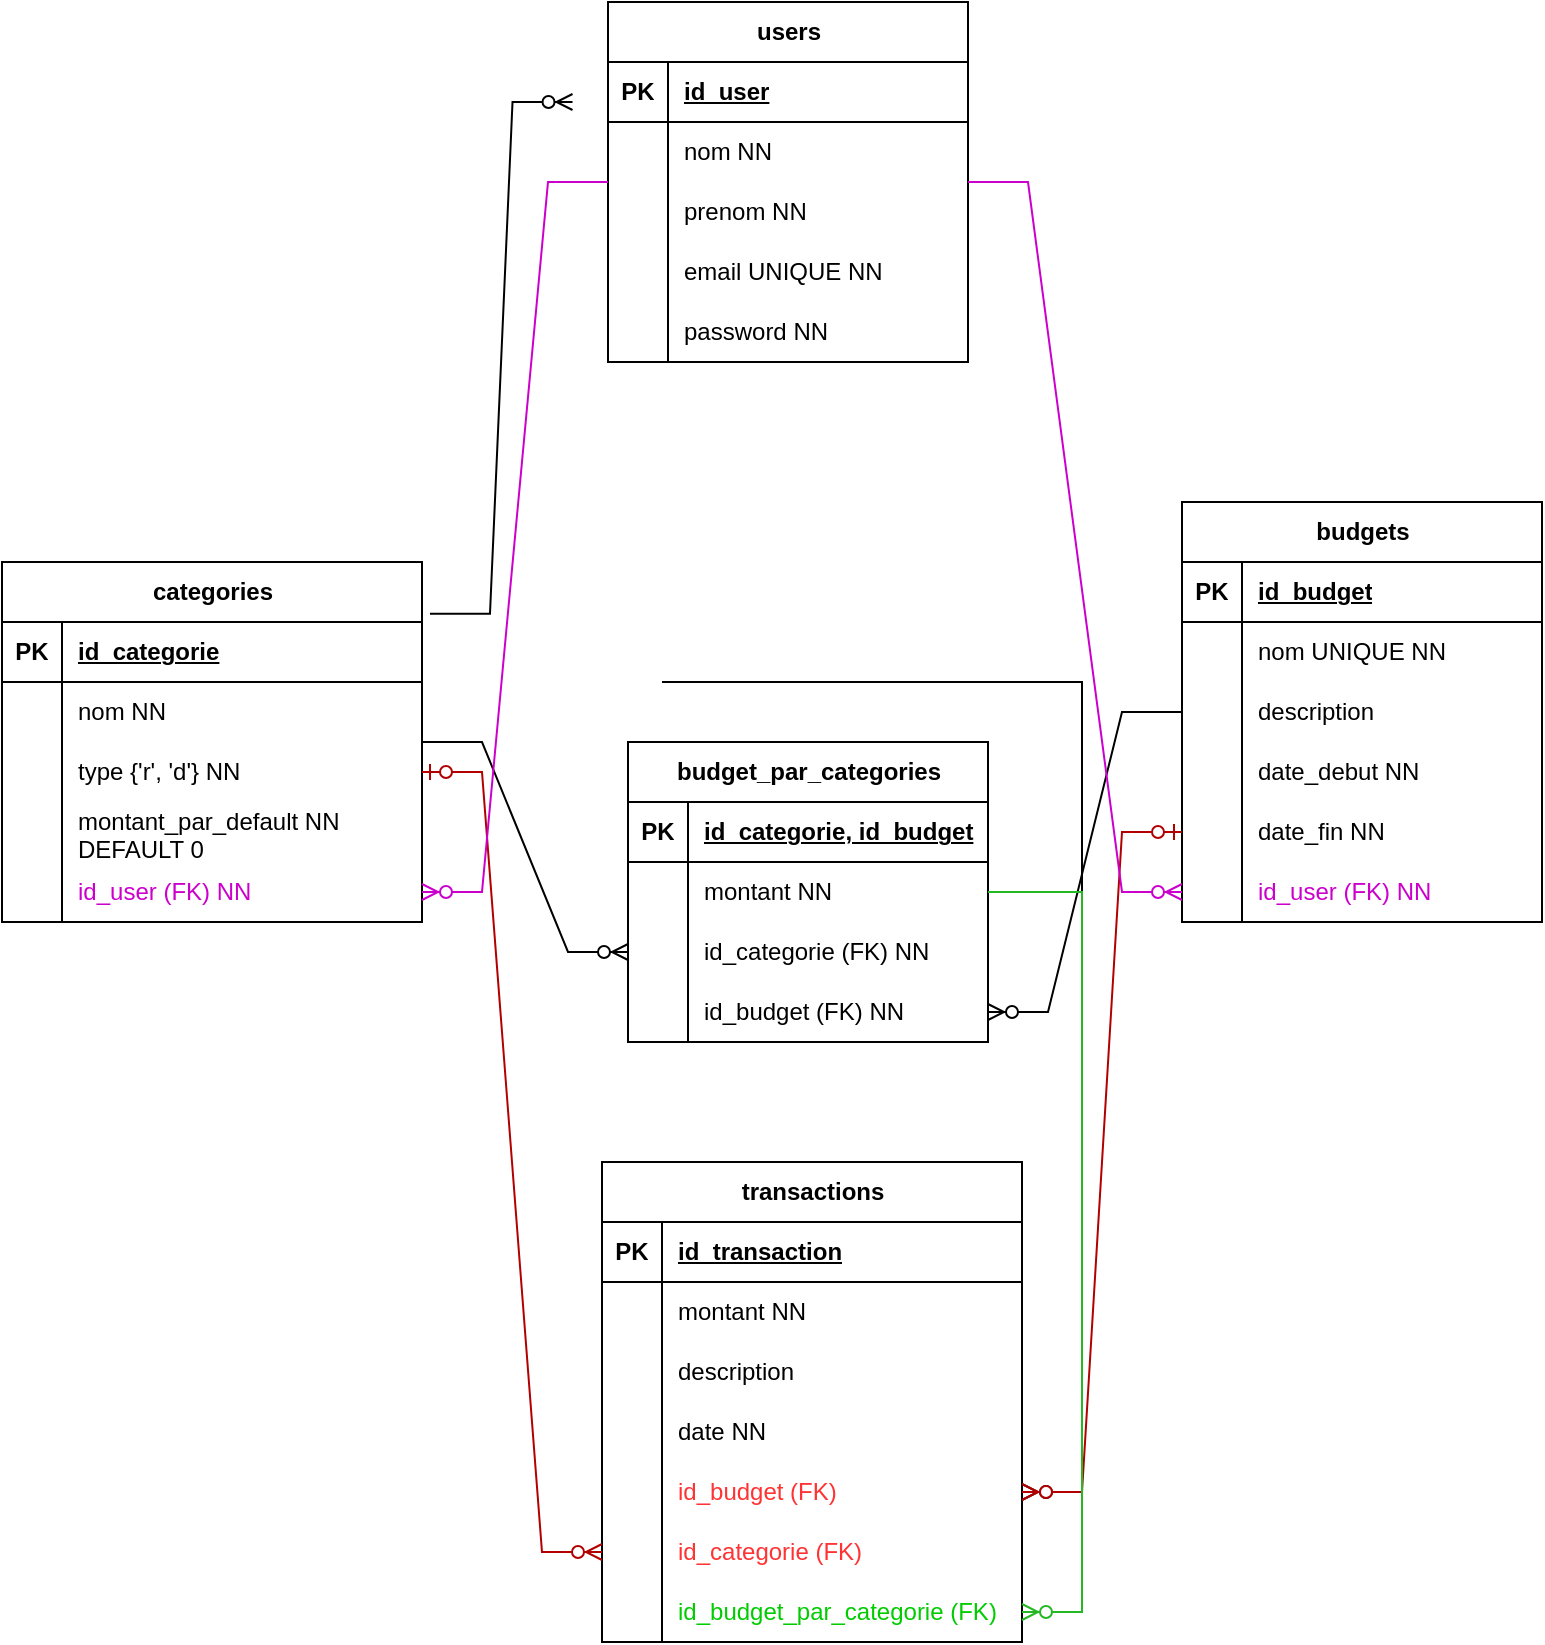 <mxfile version="24.0.7" type="device" pages="2">
  <diagram name="Page-1" id="y-mLnjxalGHdIHlYZpQc">
    <mxGraphModel dx="964" dy="574" grid="1" gridSize="10" guides="1" tooltips="1" connect="1" arrows="1" fold="1" page="1" pageScale="1" pageWidth="827" pageHeight="1169" math="0" shadow="0">
      <root>
        <mxCell id="0" />
        <mxCell id="1" parent="0" />
        <mxCell id="zBBS8UoatY1ElSVIz4bO-1" value="categories" style="shape=table;startSize=30;container=1;collapsible=1;childLayout=tableLayout;fixedRows=1;rowLines=0;fontStyle=1;align=center;resizeLast=1;html=1;" vertex="1" parent="1">
          <mxGeometry x="20" y="300" width="210" height="180" as="geometry" />
        </mxCell>
        <mxCell id="zBBS8UoatY1ElSVIz4bO-2" value="" style="shape=tableRow;horizontal=0;startSize=0;swimlaneHead=0;swimlaneBody=0;fillColor=none;collapsible=0;dropTarget=0;points=[[0,0.5],[1,0.5]];portConstraint=eastwest;top=0;left=0;right=0;bottom=1;" vertex="1" parent="zBBS8UoatY1ElSVIz4bO-1">
          <mxGeometry y="30" width="210" height="30" as="geometry" />
        </mxCell>
        <mxCell id="zBBS8UoatY1ElSVIz4bO-3" value="PK" style="shape=partialRectangle;connectable=0;fillColor=none;top=0;left=0;bottom=0;right=0;fontStyle=1;overflow=hidden;whiteSpace=wrap;html=1;" vertex="1" parent="zBBS8UoatY1ElSVIz4bO-2">
          <mxGeometry width="30" height="30" as="geometry">
            <mxRectangle width="30" height="30" as="alternateBounds" />
          </mxGeometry>
        </mxCell>
        <mxCell id="zBBS8UoatY1ElSVIz4bO-4" value="id_categorie" style="shape=partialRectangle;connectable=0;fillColor=none;top=0;left=0;bottom=0;right=0;align=left;spacingLeft=6;fontStyle=5;overflow=hidden;whiteSpace=wrap;html=1;" vertex="1" parent="zBBS8UoatY1ElSVIz4bO-2">
          <mxGeometry x="30" width="180" height="30" as="geometry">
            <mxRectangle width="180" height="30" as="alternateBounds" />
          </mxGeometry>
        </mxCell>
        <mxCell id="zBBS8UoatY1ElSVIz4bO-5" value="" style="shape=tableRow;horizontal=0;startSize=0;swimlaneHead=0;swimlaneBody=0;fillColor=none;collapsible=0;dropTarget=0;points=[[0,0.5],[1,0.5]];portConstraint=eastwest;top=0;left=0;right=0;bottom=0;" vertex="1" parent="zBBS8UoatY1ElSVIz4bO-1">
          <mxGeometry y="60" width="210" height="30" as="geometry" />
        </mxCell>
        <mxCell id="zBBS8UoatY1ElSVIz4bO-6" value="" style="shape=partialRectangle;connectable=0;fillColor=none;top=0;left=0;bottom=0;right=0;editable=1;overflow=hidden;whiteSpace=wrap;html=1;" vertex="1" parent="zBBS8UoatY1ElSVIz4bO-5">
          <mxGeometry width="30" height="30" as="geometry">
            <mxRectangle width="30" height="30" as="alternateBounds" />
          </mxGeometry>
        </mxCell>
        <mxCell id="zBBS8UoatY1ElSVIz4bO-7" value="nom NN" style="shape=partialRectangle;connectable=0;fillColor=none;top=0;left=0;bottom=0;right=0;align=left;spacingLeft=6;overflow=hidden;whiteSpace=wrap;html=1;" vertex="1" parent="zBBS8UoatY1ElSVIz4bO-5">
          <mxGeometry x="30" width="180" height="30" as="geometry">
            <mxRectangle width="180" height="30" as="alternateBounds" />
          </mxGeometry>
        </mxCell>
        <mxCell id="zBBS8UoatY1ElSVIz4bO-44" style="shape=tableRow;horizontal=0;startSize=0;swimlaneHead=0;swimlaneBody=0;fillColor=none;collapsible=0;dropTarget=0;points=[[0,0.5],[1,0.5]];portConstraint=eastwest;top=0;left=0;right=0;bottom=0;" vertex="1" parent="zBBS8UoatY1ElSVIz4bO-1">
          <mxGeometry y="90" width="210" height="30" as="geometry" />
        </mxCell>
        <mxCell id="zBBS8UoatY1ElSVIz4bO-45" style="shape=partialRectangle;connectable=0;fillColor=none;top=0;left=0;bottom=0;right=0;editable=1;overflow=hidden;whiteSpace=wrap;html=1;" vertex="1" parent="zBBS8UoatY1ElSVIz4bO-44">
          <mxGeometry width="30" height="30" as="geometry">
            <mxRectangle width="30" height="30" as="alternateBounds" />
          </mxGeometry>
        </mxCell>
        <mxCell id="zBBS8UoatY1ElSVIz4bO-46" value="type {&#39;r&#39;, &#39;d&#39;} NN" style="shape=partialRectangle;connectable=0;fillColor=none;top=0;left=0;bottom=0;right=0;align=left;spacingLeft=6;overflow=hidden;whiteSpace=wrap;html=1;" vertex="1" parent="zBBS8UoatY1ElSVIz4bO-44">
          <mxGeometry x="30" width="180" height="30" as="geometry">
            <mxRectangle width="180" height="30" as="alternateBounds" />
          </mxGeometry>
        </mxCell>
        <mxCell id="Uj2WNWDppIJbyqU48qch-1" style="shape=tableRow;horizontal=0;startSize=0;swimlaneHead=0;swimlaneBody=0;fillColor=none;collapsible=0;dropTarget=0;points=[[0,0.5],[1,0.5]];portConstraint=eastwest;top=0;left=0;right=0;bottom=0;" vertex="1" parent="zBBS8UoatY1ElSVIz4bO-1">
          <mxGeometry y="120" width="210" height="30" as="geometry" />
        </mxCell>
        <mxCell id="Uj2WNWDppIJbyqU48qch-2" style="shape=partialRectangle;connectable=0;fillColor=none;top=0;left=0;bottom=0;right=0;editable=1;overflow=hidden;whiteSpace=wrap;html=1;" vertex="1" parent="Uj2WNWDppIJbyqU48qch-1">
          <mxGeometry width="30" height="30" as="geometry">
            <mxRectangle width="30" height="30" as="alternateBounds" />
          </mxGeometry>
        </mxCell>
        <mxCell id="Uj2WNWDppIJbyqU48qch-3" value="montant_par_default NN DEFAULT 0" style="shape=partialRectangle;connectable=0;fillColor=none;top=0;left=0;bottom=0;right=0;align=left;spacingLeft=6;overflow=hidden;whiteSpace=wrap;html=1;" vertex="1" parent="Uj2WNWDppIJbyqU48qch-1">
          <mxGeometry x="30" width="180" height="30" as="geometry">
            <mxRectangle width="180" height="30" as="alternateBounds" />
          </mxGeometry>
        </mxCell>
        <mxCell id="_x4WjvXKqeoHxQ-5mf5p-7" style="shape=tableRow;horizontal=0;startSize=0;swimlaneHead=0;swimlaneBody=0;fillColor=none;collapsible=0;dropTarget=0;points=[[0,0.5],[1,0.5]];portConstraint=eastwest;top=0;left=0;right=0;bottom=0;" vertex="1" parent="zBBS8UoatY1ElSVIz4bO-1">
          <mxGeometry y="150" width="210" height="30" as="geometry" />
        </mxCell>
        <mxCell id="_x4WjvXKqeoHxQ-5mf5p-8" style="shape=partialRectangle;connectable=0;fillColor=none;top=0;left=0;bottom=0;right=0;editable=1;overflow=hidden;whiteSpace=wrap;html=1;" vertex="1" parent="_x4WjvXKqeoHxQ-5mf5p-7">
          <mxGeometry width="30" height="30" as="geometry">
            <mxRectangle width="30" height="30" as="alternateBounds" />
          </mxGeometry>
        </mxCell>
        <mxCell id="_x4WjvXKqeoHxQ-5mf5p-9" value="&lt;font color=&quot;#cc00cc&quot;&gt;id_user (FK) NN&lt;/font&gt;" style="shape=partialRectangle;connectable=0;fillColor=none;top=0;left=0;bottom=0;right=0;align=left;spacingLeft=6;overflow=hidden;whiteSpace=wrap;html=1;" vertex="1" parent="_x4WjvXKqeoHxQ-5mf5p-7">
          <mxGeometry x="30" width="180" height="30" as="geometry">
            <mxRectangle width="180" height="30" as="alternateBounds" />
          </mxGeometry>
        </mxCell>
        <mxCell id="zBBS8UoatY1ElSVIz4bO-14" value="budgets" style="shape=table;startSize=30;container=1;collapsible=1;childLayout=tableLayout;fixedRows=1;rowLines=0;fontStyle=1;align=center;resizeLast=1;html=1;" vertex="1" parent="1">
          <mxGeometry x="610" y="270" width="180" height="210" as="geometry" />
        </mxCell>
        <mxCell id="zBBS8UoatY1ElSVIz4bO-15" value="" style="shape=tableRow;horizontal=0;startSize=0;swimlaneHead=0;swimlaneBody=0;fillColor=none;collapsible=0;dropTarget=0;points=[[0,0.5],[1,0.5]];portConstraint=eastwest;top=0;left=0;right=0;bottom=1;" vertex="1" parent="zBBS8UoatY1ElSVIz4bO-14">
          <mxGeometry y="30" width="180" height="30" as="geometry" />
        </mxCell>
        <mxCell id="zBBS8UoatY1ElSVIz4bO-16" value="PK" style="shape=partialRectangle;connectable=0;fillColor=none;top=0;left=0;bottom=0;right=0;fontStyle=1;overflow=hidden;whiteSpace=wrap;html=1;" vertex="1" parent="zBBS8UoatY1ElSVIz4bO-15">
          <mxGeometry width="30" height="30" as="geometry">
            <mxRectangle width="30" height="30" as="alternateBounds" />
          </mxGeometry>
        </mxCell>
        <mxCell id="zBBS8UoatY1ElSVIz4bO-17" value="id_budget" style="shape=partialRectangle;connectable=0;fillColor=none;top=0;left=0;bottom=0;right=0;align=left;spacingLeft=6;fontStyle=5;overflow=hidden;whiteSpace=wrap;html=1;" vertex="1" parent="zBBS8UoatY1ElSVIz4bO-15">
          <mxGeometry x="30" width="150" height="30" as="geometry">
            <mxRectangle width="150" height="30" as="alternateBounds" />
          </mxGeometry>
        </mxCell>
        <mxCell id="zBBS8UoatY1ElSVIz4bO-69" style="shape=tableRow;horizontal=0;startSize=0;swimlaneHead=0;swimlaneBody=0;fillColor=none;collapsible=0;dropTarget=0;points=[[0,0.5],[1,0.5]];portConstraint=eastwest;top=0;left=0;right=0;bottom=0;" vertex="1" parent="zBBS8UoatY1ElSVIz4bO-14">
          <mxGeometry y="60" width="180" height="30" as="geometry" />
        </mxCell>
        <mxCell id="zBBS8UoatY1ElSVIz4bO-70" style="shape=partialRectangle;connectable=0;fillColor=none;top=0;left=0;bottom=0;right=0;editable=1;overflow=hidden;whiteSpace=wrap;html=1;" vertex="1" parent="zBBS8UoatY1ElSVIz4bO-69">
          <mxGeometry width="30" height="30" as="geometry">
            <mxRectangle width="30" height="30" as="alternateBounds" />
          </mxGeometry>
        </mxCell>
        <mxCell id="zBBS8UoatY1ElSVIz4bO-71" value="nom UNIQUE NN" style="shape=partialRectangle;connectable=0;fillColor=none;top=0;left=0;bottom=0;right=0;align=left;spacingLeft=6;overflow=hidden;whiteSpace=wrap;html=1;" vertex="1" parent="zBBS8UoatY1ElSVIz4bO-69">
          <mxGeometry x="30" width="150" height="30" as="geometry">
            <mxRectangle width="150" height="30" as="alternateBounds" />
          </mxGeometry>
        </mxCell>
        <mxCell id="zBBS8UoatY1ElSVIz4bO-72" style="shape=tableRow;horizontal=0;startSize=0;swimlaneHead=0;swimlaneBody=0;fillColor=none;collapsible=0;dropTarget=0;points=[[0,0.5],[1,0.5]];portConstraint=eastwest;top=0;left=0;right=0;bottom=0;" vertex="1" parent="zBBS8UoatY1ElSVIz4bO-14">
          <mxGeometry y="90" width="180" height="30" as="geometry" />
        </mxCell>
        <mxCell id="zBBS8UoatY1ElSVIz4bO-73" style="shape=partialRectangle;connectable=0;fillColor=none;top=0;left=0;bottom=0;right=0;editable=1;overflow=hidden;whiteSpace=wrap;html=1;" vertex="1" parent="zBBS8UoatY1ElSVIz4bO-72">
          <mxGeometry width="30" height="30" as="geometry">
            <mxRectangle width="30" height="30" as="alternateBounds" />
          </mxGeometry>
        </mxCell>
        <mxCell id="zBBS8UoatY1ElSVIz4bO-74" value="description" style="shape=partialRectangle;connectable=0;fillColor=none;top=0;left=0;bottom=0;right=0;align=left;spacingLeft=6;overflow=hidden;whiteSpace=wrap;html=1;" vertex="1" parent="zBBS8UoatY1ElSVIz4bO-72">
          <mxGeometry x="30" width="150" height="30" as="geometry">
            <mxRectangle width="150" height="30" as="alternateBounds" />
          </mxGeometry>
        </mxCell>
        <mxCell id="zBBS8UoatY1ElSVIz4bO-21" value="" style="shape=tableRow;horizontal=0;startSize=0;swimlaneHead=0;swimlaneBody=0;fillColor=none;collapsible=0;dropTarget=0;points=[[0,0.5],[1,0.5]];portConstraint=eastwest;top=0;left=0;right=0;bottom=0;" vertex="1" parent="zBBS8UoatY1ElSVIz4bO-14">
          <mxGeometry y="120" width="180" height="30" as="geometry" />
        </mxCell>
        <mxCell id="zBBS8UoatY1ElSVIz4bO-22" value="" style="shape=partialRectangle;connectable=0;fillColor=none;top=0;left=0;bottom=0;right=0;editable=1;overflow=hidden;whiteSpace=wrap;html=1;" vertex="1" parent="zBBS8UoatY1ElSVIz4bO-21">
          <mxGeometry width="30" height="30" as="geometry">
            <mxRectangle width="30" height="30" as="alternateBounds" />
          </mxGeometry>
        </mxCell>
        <mxCell id="zBBS8UoatY1ElSVIz4bO-23" value="date_debut NN" style="shape=partialRectangle;connectable=0;fillColor=none;top=0;left=0;bottom=0;right=0;align=left;spacingLeft=6;overflow=hidden;whiteSpace=wrap;html=1;" vertex="1" parent="zBBS8UoatY1ElSVIz4bO-21">
          <mxGeometry x="30" width="150" height="30" as="geometry">
            <mxRectangle width="150" height="30" as="alternateBounds" />
          </mxGeometry>
        </mxCell>
        <mxCell id="zBBS8UoatY1ElSVIz4bO-24" value="" style="shape=tableRow;horizontal=0;startSize=0;swimlaneHead=0;swimlaneBody=0;fillColor=none;collapsible=0;dropTarget=0;points=[[0,0.5],[1,0.5]];portConstraint=eastwest;top=0;left=0;right=0;bottom=0;" vertex="1" parent="zBBS8UoatY1ElSVIz4bO-14">
          <mxGeometry y="150" width="180" height="30" as="geometry" />
        </mxCell>
        <mxCell id="zBBS8UoatY1ElSVIz4bO-25" value="" style="shape=partialRectangle;connectable=0;fillColor=none;top=0;left=0;bottom=0;right=0;editable=1;overflow=hidden;whiteSpace=wrap;html=1;" vertex="1" parent="zBBS8UoatY1ElSVIz4bO-24">
          <mxGeometry width="30" height="30" as="geometry">
            <mxRectangle width="30" height="30" as="alternateBounds" />
          </mxGeometry>
        </mxCell>
        <mxCell id="zBBS8UoatY1ElSVIz4bO-26" value="date_fin NN" style="shape=partialRectangle;connectable=0;fillColor=none;top=0;left=0;bottom=0;right=0;align=left;spacingLeft=6;overflow=hidden;whiteSpace=wrap;html=1;" vertex="1" parent="zBBS8UoatY1ElSVIz4bO-24">
          <mxGeometry x="30" width="150" height="30" as="geometry">
            <mxRectangle width="150" height="30" as="alternateBounds" />
          </mxGeometry>
        </mxCell>
        <mxCell id="_x4WjvXKqeoHxQ-5mf5p-10" style="shape=tableRow;horizontal=0;startSize=0;swimlaneHead=0;swimlaneBody=0;fillColor=none;collapsible=0;dropTarget=0;points=[[0,0.5],[1,0.5]];portConstraint=eastwest;top=0;left=0;right=0;bottom=0;" vertex="1" parent="zBBS8UoatY1ElSVIz4bO-14">
          <mxGeometry y="180" width="180" height="30" as="geometry" />
        </mxCell>
        <mxCell id="_x4WjvXKqeoHxQ-5mf5p-11" style="shape=partialRectangle;connectable=0;fillColor=none;top=0;left=0;bottom=0;right=0;editable=1;overflow=hidden;whiteSpace=wrap;html=1;" vertex="1" parent="_x4WjvXKqeoHxQ-5mf5p-10">
          <mxGeometry width="30" height="30" as="geometry">
            <mxRectangle width="30" height="30" as="alternateBounds" />
          </mxGeometry>
        </mxCell>
        <mxCell id="_x4WjvXKqeoHxQ-5mf5p-12" value="&lt;font color=&quot;#cc00cc&quot;&gt;id_user (FK) NN&lt;/font&gt;" style="shape=partialRectangle;connectable=0;fillColor=none;top=0;left=0;bottom=0;right=0;align=left;spacingLeft=6;overflow=hidden;whiteSpace=wrap;html=1;" vertex="1" parent="_x4WjvXKqeoHxQ-5mf5p-10">
          <mxGeometry x="30" width="150" height="30" as="geometry">
            <mxRectangle width="150" height="30" as="alternateBounds" />
          </mxGeometry>
        </mxCell>
        <mxCell id="zBBS8UoatY1ElSVIz4bO-27" value="transactions" style="shape=table;startSize=30;container=1;collapsible=1;childLayout=tableLayout;fixedRows=1;rowLines=0;fontStyle=1;align=center;resizeLast=1;html=1;" vertex="1" parent="1">
          <mxGeometry x="320" y="600" width="210" height="240" as="geometry">
            <mxRectangle x="540" y="170" width="110" height="30" as="alternateBounds" />
          </mxGeometry>
        </mxCell>
        <mxCell id="zBBS8UoatY1ElSVIz4bO-28" value="" style="shape=tableRow;horizontal=0;startSize=0;swimlaneHead=0;swimlaneBody=0;fillColor=none;collapsible=0;dropTarget=0;points=[[0,0.5],[1,0.5]];portConstraint=eastwest;top=0;left=0;right=0;bottom=1;" vertex="1" parent="zBBS8UoatY1ElSVIz4bO-27">
          <mxGeometry y="30" width="210" height="30" as="geometry" />
        </mxCell>
        <mxCell id="zBBS8UoatY1ElSVIz4bO-29" value="PK" style="shape=partialRectangle;connectable=0;fillColor=none;top=0;left=0;bottom=0;right=0;fontStyle=1;overflow=hidden;whiteSpace=wrap;html=1;" vertex="1" parent="zBBS8UoatY1ElSVIz4bO-28">
          <mxGeometry width="30" height="30" as="geometry">
            <mxRectangle width="30" height="30" as="alternateBounds" />
          </mxGeometry>
        </mxCell>
        <mxCell id="zBBS8UoatY1ElSVIz4bO-30" value="id_transaction" style="shape=partialRectangle;connectable=0;fillColor=none;top=0;left=0;bottom=0;right=0;align=left;spacingLeft=6;fontStyle=5;overflow=hidden;whiteSpace=wrap;html=1;" vertex="1" parent="zBBS8UoatY1ElSVIz4bO-28">
          <mxGeometry x="30" width="180" height="30" as="geometry">
            <mxRectangle width="180" height="30" as="alternateBounds" />
          </mxGeometry>
        </mxCell>
        <mxCell id="zBBS8UoatY1ElSVIz4bO-31" value="" style="shape=tableRow;horizontal=0;startSize=0;swimlaneHead=0;swimlaneBody=0;fillColor=none;collapsible=0;dropTarget=0;points=[[0,0.5],[1,0.5]];portConstraint=eastwest;top=0;left=0;right=0;bottom=0;" vertex="1" parent="zBBS8UoatY1ElSVIz4bO-27">
          <mxGeometry y="60" width="210" height="30" as="geometry" />
        </mxCell>
        <mxCell id="zBBS8UoatY1ElSVIz4bO-32" value="" style="shape=partialRectangle;connectable=0;fillColor=none;top=0;left=0;bottom=0;right=0;editable=1;overflow=hidden;whiteSpace=wrap;html=1;" vertex="1" parent="zBBS8UoatY1ElSVIz4bO-31">
          <mxGeometry width="30" height="30" as="geometry">
            <mxRectangle width="30" height="30" as="alternateBounds" />
          </mxGeometry>
        </mxCell>
        <mxCell id="zBBS8UoatY1ElSVIz4bO-33" value="montant NN" style="shape=partialRectangle;connectable=0;fillColor=none;top=0;left=0;bottom=0;right=0;align=left;spacingLeft=6;overflow=hidden;whiteSpace=wrap;html=1;" vertex="1" parent="zBBS8UoatY1ElSVIz4bO-31">
          <mxGeometry x="30" width="180" height="30" as="geometry">
            <mxRectangle width="180" height="30" as="alternateBounds" />
          </mxGeometry>
        </mxCell>
        <mxCell id="zBBS8UoatY1ElSVIz4bO-34" value="" style="shape=tableRow;horizontal=0;startSize=0;swimlaneHead=0;swimlaneBody=0;fillColor=none;collapsible=0;dropTarget=0;points=[[0,0.5],[1,0.5]];portConstraint=eastwest;top=0;left=0;right=0;bottom=0;" vertex="1" parent="zBBS8UoatY1ElSVIz4bO-27">
          <mxGeometry y="90" width="210" height="30" as="geometry" />
        </mxCell>
        <mxCell id="zBBS8UoatY1ElSVIz4bO-35" value="" style="shape=partialRectangle;connectable=0;fillColor=none;top=0;left=0;bottom=0;right=0;editable=1;overflow=hidden;whiteSpace=wrap;html=1;" vertex="1" parent="zBBS8UoatY1ElSVIz4bO-34">
          <mxGeometry width="30" height="30" as="geometry">
            <mxRectangle width="30" height="30" as="alternateBounds" />
          </mxGeometry>
        </mxCell>
        <mxCell id="zBBS8UoatY1ElSVIz4bO-36" value="description" style="shape=partialRectangle;connectable=0;fillColor=none;top=0;left=0;bottom=0;right=0;align=left;spacingLeft=6;overflow=hidden;whiteSpace=wrap;html=1;" vertex="1" parent="zBBS8UoatY1ElSVIz4bO-34">
          <mxGeometry x="30" width="180" height="30" as="geometry">
            <mxRectangle width="180" height="30" as="alternateBounds" />
          </mxGeometry>
        </mxCell>
        <mxCell id="zBBS8UoatY1ElSVIz4bO-37" value="" style="shape=tableRow;horizontal=0;startSize=0;swimlaneHead=0;swimlaneBody=0;fillColor=none;collapsible=0;dropTarget=0;points=[[0,0.5],[1,0.5]];portConstraint=eastwest;top=0;left=0;right=0;bottom=0;" vertex="1" parent="zBBS8UoatY1ElSVIz4bO-27">
          <mxGeometry y="120" width="210" height="30" as="geometry" />
        </mxCell>
        <mxCell id="zBBS8UoatY1ElSVIz4bO-38" value="" style="shape=partialRectangle;connectable=0;fillColor=none;top=0;left=0;bottom=0;right=0;editable=1;overflow=hidden;whiteSpace=wrap;html=1;" vertex="1" parent="zBBS8UoatY1ElSVIz4bO-37">
          <mxGeometry width="30" height="30" as="geometry">
            <mxRectangle width="30" height="30" as="alternateBounds" />
          </mxGeometry>
        </mxCell>
        <mxCell id="zBBS8UoatY1ElSVIz4bO-39" value="date NN" style="shape=partialRectangle;connectable=0;fillColor=none;top=0;left=0;bottom=0;right=0;align=left;spacingLeft=6;overflow=hidden;whiteSpace=wrap;html=1;" vertex="1" parent="zBBS8UoatY1ElSVIz4bO-37">
          <mxGeometry x="30" width="180" height="30" as="geometry">
            <mxRectangle width="180" height="30" as="alternateBounds" />
          </mxGeometry>
        </mxCell>
        <mxCell id="zBBS8UoatY1ElSVIz4bO-41" style="shape=tableRow;horizontal=0;startSize=0;swimlaneHead=0;swimlaneBody=0;fillColor=none;collapsible=0;dropTarget=0;points=[[0,0.5],[1,0.5]];portConstraint=eastwest;top=0;left=0;right=0;bottom=0;" vertex="1" parent="zBBS8UoatY1ElSVIz4bO-27">
          <mxGeometry y="150" width="210" height="30" as="geometry" />
        </mxCell>
        <mxCell id="zBBS8UoatY1ElSVIz4bO-42" style="shape=partialRectangle;connectable=0;fillColor=none;top=0;left=0;bottom=0;right=0;editable=1;overflow=hidden;whiteSpace=wrap;html=1;" vertex="1" parent="zBBS8UoatY1ElSVIz4bO-41">
          <mxGeometry width="30" height="30" as="geometry">
            <mxRectangle width="30" height="30" as="alternateBounds" />
          </mxGeometry>
        </mxCell>
        <mxCell id="zBBS8UoatY1ElSVIz4bO-43" value="id_budget (FK)" style="shape=partialRectangle;connectable=0;fillColor=none;top=0;left=0;bottom=0;right=0;align=left;spacingLeft=6;overflow=hidden;whiteSpace=wrap;html=1;fontColor=#FF3333;" vertex="1" parent="zBBS8UoatY1ElSVIz4bO-41">
          <mxGeometry x="30" width="180" height="30" as="geometry">
            <mxRectangle width="180" height="30" as="alternateBounds" />
          </mxGeometry>
        </mxCell>
        <mxCell id="zBBS8UoatY1ElSVIz4bO-75" style="shape=tableRow;horizontal=0;startSize=0;swimlaneHead=0;swimlaneBody=0;fillColor=none;collapsible=0;dropTarget=0;points=[[0,0.5],[1,0.5]];portConstraint=eastwest;top=0;left=0;right=0;bottom=0;" vertex="1" parent="zBBS8UoatY1ElSVIz4bO-27">
          <mxGeometry y="180" width="210" height="30" as="geometry" />
        </mxCell>
        <mxCell id="zBBS8UoatY1ElSVIz4bO-76" style="shape=partialRectangle;connectable=0;fillColor=none;top=0;left=0;bottom=0;right=0;editable=1;overflow=hidden;whiteSpace=wrap;html=1;" vertex="1" parent="zBBS8UoatY1ElSVIz4bO-75">
          <mxGeometry width="30" height="30" as="geometry">
            <mxRectangle width="30" height="30" as="alternateBounds" />
          </mxGeometry>
        </mxCell>
        <mxCell id="zBBS8UoatY1ElSVIz4bO-77" value="id_categorie (FK)" style="shape=partialRectangle;connectable=0;fillColor=none;top=0;left=0;bottom=0;right=0;align=left;spacingLeft=6;overflow=hidden;whiteSpace=wrap;html=1;fontColor=#FF3333;" vertex="1" parent="zBBS8UoatY1ElSVIz4bO-75">
          <mxGeometry x="30" width="180" height="30" as="geometry">
            <mxRectangle width="180" height="30" as="alternateBounds" />
          </mxGeometry>
        </mxCell>
        <mxCell id="_x4WjvXKqeoHxQ-5mf5p-1" style="shape=tableRow;horizontal=0;startSize=0;swimlaneHead=0;swimlaneBody=0;fillColor=none;collapsible=0;dropTarget=0;points=[[0,0.5],[1,0.5]];portConstraint=eastwest;top=0;left=0;right=0;bottom=0;" vertex="1" parent="zBBS8UoatY1ElSVIz4bO-27">
          <mxGeometry y="210" width="210" height="30" as="geometry" />
        </mxCell>
        <mxCell id="_x4WjvXKqeoHxQ-5mf5p-2" style="shape=partialRectangle;connectable=0;fillColor=none;top=0;left=0;bottom=0;right=0;editable=1;overflow=hidden;whiteSpace=wrap;html=1;" vertex="1" parent="_x4WjvXKqeoHxQ-5mf5p-1">
          <mxGeometry width="30" height="30" as="geometry">
            <mxRectangle width="30" height="30" as="alternateBounds" />
          </mxGeometry>
        </mxCell>
        <mxCell id="_x4WjvXKqeoHxQ-5mf5p-3" value="&lt;font color=&quot;#00cc00&quot;&gt;id_budget_par_categorie (FK)&lt;/font&gt;" style="shape=partialRectangle;connectable=0;fillColor=none;top=0;left=0;bottom=0;right=0;align=left;spacingLeft=6;overflow=hidden;whiteSpace=wrap;html=1;fontColor=#FF3333;" vertex="1" parent="_x4WjvXKqeoHxQ-5mf5p-1">
          <mxGeometry x="30" width="180" height="30" as="geometry">
            <mxRectangle width="180" height="30" as="alternateBounds" />
          </mxGeometry>
        </mxCell>
        <mxCell id="zBBS8UoatY1ElSVIz4bO-47" value="" style="edgeStyle=entityRelationEdgeStyle;fontSize=12;html=1;endArrow=ERzeroToMany;endFill=1;rounded=0;entryX=0;entryY=0.5;entryDx=0;entryDy=0;exitX=1.019;exitY=0.144;exitDx=0;exitDy=0;exitPerimeter=0;" edge="1" parent="1" source="zBBS8UoatY1ElSVIz4bO-1" target="zBBS8UoatY1ElSVIz4bO-18">
          <mxGeometry width="100" height="100" relative="1" as="geometry">
            <mxPoint x="240" y="210" as="sourcePoint" />
            <mxPoint x="305.26" y="70" as="targetPoint" />
            <Array as="points">
              <mxPoint x="240" y="160" />
            </Array>
          </mxGeometry>
        </mxCell>
        <mxCell id="zBBS8UoatY1ElSVIz4bO-49" value="" style="edgeStyle=entityRelationEdgeStyle;fontSize=12;html=1;endArrow=ERzeroToMany;endFill=1;rounded=0;" edge="1" parent="1" source="zBBS8UoatY1ElSVIz4bO-18" target="zBBS8UoatY1ElSVIz4bO-41">
          <mxGeometry width="100" height="100" relative="1" as="geometry">
            <mxPoint x="350" y="360" as="sourcePoint" />
            <mxPoint x="450" y="260" as="targetPoint" />
          </mxGeometry>
        </mxCell>
        <mxCell id="zBBS8UoatY1ElSVIz4bO-50" value="budget_par_categories" style="shape=table;startSize=30;container=1;collapsible=1;childLayout=tableLayout;fixedRows=1;rowLines=0;fontStyle=1;align=center;resizeLast=1;html=1;" vertex="1" parent="1">
          <mxGeometry x="333" y="390" width="180" height="150" as="geometry" />
        </mxCell>
        <mxCell id="zBBS8UoatY1ElSVIz4bO-51" value="" style="shape=tableRow;horizontal=0;startSize=0;swimlaneHead=0;swimlaneBody=0;fillColor=none;collapsible=0;dropTarget=0;points=[[0,0.5],[1,0.5]];portConstraint=eastwest;top=0;left=0;right=0;bottom=1;" vertex="1" parent="zBBS8UoatY1ElSVIz4bO-50">
          <mxGeometry y="30" width="180" height="30" as="geometry" />
        </mxCell>
        <mxCell id="zBBS8UoatY1ElSVIz4bO-52" value="PK" style="shape=partialRectangle;connectable=0;fillColor=none;top=0;left=0;bottom=0;right=0;fontStyle=1;overflow=hidden;whiteSpace=wrap;html=1;" vertex="1" parent="zBBS8UoatY1ElSVIz4bO-51">
          <mxGeometry width="30" height="30" as="geometry">
            <mxRectangle width="30" height="30" as="alternateBounds" />
          </mxGeometry>
        </mxCell>
        <mxCell id="zBBS8UoatY1ElSVIz4bO-53" value="id_categorie, id_budget" style="shape=partialRectangle;connectable=0;fillColor=none;top=0;left=0;bottom=0;right=0;align=left;spacingLeft=6;fontStyle=5;overflow=hidden;whiteSpace=wrap;html=1;" vertex="1" parent="zBBS8UoatY1ElSVIz4bO-51">
          <mxGeometry x="30" width="150" height="30" as="geometry">
            <mxRectangle width="150" height="30" as="alternateBounds" />
          </mxGeometry>
        </mxCell>
        <mxCell id="zBBS8UoatY1ElSVIz4bO-54" value="" style="shape=tableRow;horizontal=0;startSize=0;swimlaneHead=0;swimlaneBody=0;fillColor=none;collapsible=0;dropTarget=0;points=[[0,0.5],[1,0.5]];portConstraint=eastwest;top=0;left=0;right=0;bottom=0;" vertex="1" parent="zBBS8UoatY1ElSVIz4bO-50">
          <mxGeometry y="60" width="180" height="30" as="geometry" />
        </mxCell>
        <mxCell id="zBBS8UoatY1ElSVIz4bO-55" value="" style="shape=partialRectangle;connectable=0;fillColor=none;top=0;left=0;bottom=0;right=0;editable=1;overflow=hidden;whiteSpace=wrap;html=1;" vertex="1" parent="zBBS8UoatY1ElSVIz4bO-54">
          <mxGeometry width="30" height="30" as="geometry">
            <mxRectangle width="30" height="30" as="alternateBounds" />
          </mxGeometry>
        </mxCell>
        <mxCell id="zBBS8UoatY1ElSVIz4bO-56" value="montant NN" style="shape=partialRectangle;connectable=0;fillColor=none;top=0;left=0;bottom=0;right=0;align=left;spacingLeft=6;overflow=hidden;whiteSpace=wrap;html=1;" vertex="1" parent="zBBS8UoatY1ElSVIz4bO-54">
          <mxGeometry x="30" width="150" height="30" as="geometry">
            <mxRectangle width="150" height="30" as="alternateBounds" />
          </mxGeometry>
        </mxCell>
        <mxCell id="zBBS8UoatY1ElSVIz4bO-57" value="" style="shape=tableRow;horizontal=0;startSize=0;swimlaneHead=0;swimlaneBody=0;fillColor=none;collapsible=0;dropTarget=0;points=[[0,0.5],[1,0.5]];portConstraint=eastwest;top=0;left=0;right=0;bottom=0;" vertex="1" parent="zBBS8UoatY1ElSVIz4bO-50">
          <mxGeometry y="90" width="180" height="30" as="geometry" />
        </mxCell>
        <mxCell id="zBBS8UoatY1ElSVIz4bO-58" value="" style="shape=partialRectangle;connectable=0;fillColor=none;top=0;left=0;bottom=0;right=0;editable=1;overflow=hidden;whiteSpace=wrap;html=1;" vertex="1" parent="zBBS8UoatY1ElSVIz4bO-57">
          <mxGeometry width="30" height="30" as="geometry">
            <mxRectangle width="30" height="30" as="alternateBounds" />
          </mxGeometry>
        </mxCell>
        <mxCell id="zBBS8UoatY1ElSVIz4bO-59" value="id_categorie (FK) NN" style="shape=partialRectangle;connectable=0;fillColor=none;top=0;left=0;bottom=0;right=0;align=left;spacingLeft=6;overflow=hidden;whiteSpace=wrap;html=1;" vertex="1" parent="zBBS8UoatY1ElSVIz4bO-57">
          <mxGeometry x="30" width="150" height="30" as="geometry">
            <mxRectangle width="150" height="30" as="alternateBounds" />
          </mxGeometry>
        </mxCell>
        <mxCell id="zBBS8UoatY1ElSVIz4bO-60" value="" style="shape=tableRow;horizontal=0;startSize=0;swimlaneHead=0;swimlaneBody=0;fillColor=none;collapsible=0;dropTarget=0;points=[[0,0.5],[1,0.5]];portConstraint=eastwest;top=0;left=0;right=0;bottom=0;" vertex="1" parent="zBBS8UoatY1ElSVIz4bO-50">
          <mxGeometry y="120" width="180" height="30" as="geometry" />
        </mxCell>
        <mxCell id="zBBS8UoatY1ElSVIz4bO-61" value="" style="shape=partialRectangle;connectable=0;fillColor=none;top=0;left=0;bottom=0;right=0;editable=1;overflow=hidden;whiteSpace=wrap;html=1;" vertex="1" parent="zBBS8UoatY1ElSVIz4bO-60">
          <mxGeometry width="30" height="30" as="geometry">
            <mxRectangle width="30" height="30" as="alternateBounds" />
          </mxGeometry>
        </mxCell>
        <mxCell id="zBBS8UoatY1ElSVIz4bO-62" value="id_budget (FK) NN" style="shape=partialRectangle;connectable=0;fillColor=none;top=0;left=0;bottom=0;right=0;align=left;spacingLeft=6;overflow=hidden;whiteSpace=wrap;html=1;" vertex="1" parent="zBBS8UoatY1ElSVIz4bO-60">
          <mxGeometry x="30" width="150" height="30" as="geometry">
            <mxRectangle width="150" height="30" as="alternateBounds" />
          </mxGeometry>
        </mxCell>
        <mxCell id="zBBS8UoatY1ElSVIz4bO-78" value="" style="edgeStyle=entityRelationEdgeStyle;fontSize=12;html=1;endArrow=ERzeroToMany;endFill=1;rounded=0;" edge="1" parent="1" source="zBBS8UoatY1ElSVIz4bO-1" target="zBBS8UoatY1ElSVIz4bO-57">
          <mxGeometry width="100" height="100" relative="1" as="geometry">
            <mxPoint x="320" y="100" as="sourcePoint" />
            <mxPoint x="420" as="targetPoint" />
          </mxGeometry>
        </mxCell>
        <mxCell id="zBBS8UoatY1ElSVIz4bO-79" value="" style="edgeStyle=entityRelationEdgeStyle;fontSize=12;html=1;endArrow=ERzeroToMany;endFill=1;rounded=0;" edge="1" parent="1" source="zBBS8UoatY1ElSVIz4bO-14" target="zBBS8UoatY1ElSVIz4bO-60">
          <mxGeometry width="100" height="100" relative="1" as="geometry">
            <mxPoint x="560" y="-70" as="sourcePoint" />
            <mxPoint x="320" y="230" as="targetPoint" />
            <Array as="points">
              <mxPoint x="580" y="-20" />
              <mxPoint x="530" />
            </Array>
          </mxGeometry>
        </mxCell>
        <mxCell id="zBBS8UoatY1ElSVIz4bO-82" value="" style="edgeStyle=entityRelationEdgeStyle;fontSize=12;html=1;endArrow=ERzeroToMany;startArrow=ERzeroToOne;rounded=0;exitX=1;exitY=0.5;exitDx=0;exitDy=0;fillColor=#e51400;strokeColor=#B20000;" edge="1" parent="1" source="zBBS8UoatY1ElSVIz4bO-44" target="zBBS8UoatY1ElSVIz4bO-75">
          <mxGeometry width="100" height="100" relative="1" as="geometry">
            <mxPoint x="190" y="190" as="sourcePoint" />
            <mxPoint x="250" y="10" as="targetPoint" />
          </mxGeometry>
        </mxCell>
        <mxCell id="zBBS8UoatY1ElSVIz4bO-83" value="" style="edgeStyle=entityRelationEdgeStyle;fontSize=12;html=1;endArrow=ERzeroToMany;startArrow=ERzeroToOne;rounded=0;exitX=0;exitY=0.5;exitDx=0;exitDy=0;fillColor=#e51400;strokeColor=#B20000;" edge="1" parent="1" source="zBBS8UoatY1ElSVIz4bO-24" target="zBBS8UoatY1ElSVIz4bO-41">
          <mxGeometry width="100" height="100" relative="1" as="geometry">
            <mxPoint x="140" y="90" as="sourcePoint" />
            <mxPoint x="160" y="190" as="targetPoint" />
          </mxGeometry>
        </mxCell>
        <mxCell id="zBBS8UoatY1ElSVIz4bO-84" value="users" style="shape=table;startSize=30;container=1;collapsible=1;childLayout=tableLayout;fixedRows=1;rowLines=0;fontStyle=1;align=center;resizeLast=1;html=1;" vertex="1" parent="1">
          <mxGeometry x="323" y="20" width="180" height="180" as="geometry" />
        </mxCell>
        <mxCell id="zBBS8UoatY1ElSVIz4bO-85" value="" style="shape=tableRow;horizontal=0;startSize=0;swimlaneHead=0;swimlaneBody=0;fillColor=none;collapsible=0;dropTarget=0;points=[[0,0.5],[1,0.5]];portConstraint=eastwest;top=0;left=0;right=0;bottom=1;" vertex="1" parent="zBBS8UoatY1ElSVIz4bO-84">
          <mxGeometry y="30" width="180" height="30" as="geometry" />
        </mxCell>
        <mxCell id="zBBS8UoatY1ElSVIz4bO-86" value="PK" style="shape=partialRectangle;connectable=0;fillColor=none;top=0;left=0;bottom=0;right=0;fontStyle=1;overflow=hidden;whiteSpace=wrap;html=1;" vertex="1" parent="zBBS8UoatY1ElSVIz4bO-85">
          <mxGeometry width="30" height="30" as="geometry">
            <mxRectangle width="30" height="30" as="alternateBounds" />
          </mxGeometry>
        </mxCell>
        <mxCell id="zBBS8UoatY1ElSVIz4bO-87" value="id_user" style="shape=partialRectangle;connectable=0;fillColor=none;top=0;left=0;bottom=0;right=0;align=left;spacingLeft=6;fontStyle=5;overflow=hidden;whiteSpace=wrap;html=1;" vertex="1" parent="zBBS8UoatY1ElSVIz4bO-85">
          <mxGeometry x="30" width="150" height="30" as="geometry">
            <mxRectangle width="150" height="30" as="alternateBounds" />
          </mxGeometry>
        </mxCell>
        <mxCell id="zBBS8UoatY1ElSVIz4bO-88" value="" style="shape=tableRow;horizontal=0;startSize=0;swimlaneHead=0;swimlaneBody=0;fillColor=none;collapsible=0;dropTarget=0;points=[[0,0.5],[1,0.5]];portConstraint=eastwest;top=0;left=0;right=0;bottom=0;" vertex="1" parent="zBBS8UoatY1ElSVIz4bO-84">
          <mxGeometry y="60" width="180" height="30" as="geometry" />
        </mxCell>
        <mxCell id="zBBS8UoatY1ElSVIz4bO-89" value="" style="shape=partialRectangle;connectable=0;fillColor=none;top=0;left=0;bottom=0;right=0;editable=1;overflow=hidden;whiteSpace=wrap;html=1;" vertex="1" parent="zBBS8UoatY1ElSVIz4bO-88">
          <mxGeometry width="30" height="30" as="geometry">
            <mxRectangle width="30" height="30" as="alternateBounds" />
          </mxGeometry>
        </mxCell>
        <mxCell id="zBBS8UoatY1ElSVIz4bO-90" value="nom NN" style="shape=partialRectangle;connectable=0;fillColor=none;top=0;left=0;bottom=0;right=0;align=left;spacingLeft=6;overflow=hidden;whiteSpace=wrap;html=1;" vertex="1" parent="zBBS8UoatY1ElSVIz4bO-88">
          <mxGeometry x="30" width="150" height="30" as="geometry">
            <mxRectangle width="150" height="30" as="alternateBounds" />
          </mxGeometry>
        </mxCell>
        <mxCell id="zBBS8UoatY1ElSVIz4bO-91" value="" style="shape=tableRow;horizontal=0;startSize=0;swimlaneHead=0;swimlaneBody=0;fillColor=none;collapsible=0;dropTarget=0;points=[[0,0.5],[1,0.5]];portConstraint=eastwest;top=0;left=0;right=0;bottom=0;" vertex="1" parent="zBBS8UoatY1ElSVIz4bO-84">
          <mxGeometry y="90" width="180" height="30" as="geometry" />
        </mxCell>
        <mxCell id="zBBS8UoatY1ElSVIz4bO-92" value="" style="shape=partialRectangle;connectable=0;fillColor=none;top=0;left=0;bottom=0;right=0;editable=1;overflow=hidden;whiteSpace=wrap;html=1;" vertex="1" parent="zBBS8UoatY1ElSVIz4bO-91">
          <mxGeometry width="30" height="30" as="geometry">
            <mxRectangle width="30" height="30" as="alternateBounds" />
          </mxGeometry>
        </mxCell>
        <mxCell id="zBBS8UoatY1ElSVIz4bO-93" value="prenom NN" style="shape=partialRectangle;connectable=0;fillColor=none;top=0;left=0;bottom=0;right=0;align=left;spacingLeft=6;overflow=hidden;whiteSpace=wrap;html=1;" vertex="1" parent="zBBS8UoatY1ElSVIz4bO-91">
          <mxGeometry x="30" width="150" height="30" as="geometry">
            <mxRectangle width="150" height="30" as="alternateBounds" />
          </mxGeometry>
        </mxCell>
        <mxCell id="zBBS8UoatY1ElSVIz4bO-94" value="" style="shape=tableRow;horizontal=0;startSize=0;swimlaneHead=0;swimlaneBody=0;fillColor=none;collapsible=0;dropTarget=0;points=[[0,0.5],[1,0.5]];portConstraint=eastwest;top=0;left=0;right=0;bottom=0;" vertex="1" parent="zBBS8UoatY1ElSVIz4bO-84">
          <mxGeometry y="120" width="180" height="30" as="geometry" />
        </mxCell>
        <mxCell id="zBBS8UoatY1ElSVIz4bO-95" value="" style="shape=partialRectangle;connectable=0;fillColor=none;top=0;left=0;bottom=0;right=0;editable=1;overflow=hidden;whiteSpace=wrap;html=1;" vertex="1" parent="zBBS8UoatY1ElSVIz4bO-94">
          <mxGeometry width="30" height="30" as="geometry">
            <mxRectangle width="30" height="30" as="alternateBounds" />
          </mxGeometry>
        </mxCell>
        <mxCell id="zBBS8UoatY1ElSVIz4bO-96" value="email UNIQUE NN" style="shape=partialRectangle;connectable=0;fillColor=none;top=0;left=0;bottom=0;right=0;align=left;spacingLeft=6;overflow=hidden;whiteSpace=wrap;html=1;" vertex="1" parent="zBBS8UoatY1ElSVIz4bO-94">
          <mxGeometry x="30" width="150" height="30" as="geometry">
            <mxRectangle width="150" height="30" as="alternateBounds" />
          </mxGeometry>
        </mxCell>
        <mxCell id="zBBS8UoatY1ElSVIz4bO-97" style="shape=tableRow;horizontal=0;startSize=0;swimlaneHead=0;swimlaneBody=0;fillColor=none;collapsible=0;dropTarget=0;points=[[0,0.5],[1,0.5]];portConstraint=eastwest;top=0;left=0;right=0;bottom=0;" vertex="1" parent="zBBS8UoatY1ElSVIz4bO-84">
          <mxGeometry y="150" width="180" height="30" as="geometry" />
        </mxCell>
        <mxCell id="zBBS8UoatY1ElSVIz4bO-98" style="shape=partialRectangle;connectable=0;fillColor=none;top=0;left=0;bottom=0;right=0;editable=1;overflow=hidden;whiteSpace=wrap;html=1;" vertex="1" parent="zBBS8UoatY1ElSVIz4bO-97">
          <mxGeometry width="30" height="30" as="geometry">
            <mxRectangle width="30" height="30" as="alternateBounds" />
          </mxGeometry>
        </mxCell>
        <mxCell id="zBBS8UoatY1ElSVIz4bO-99" value="password NN" style="shape=partialRectangle;connectable=0;fillColor=none;top=0;left=0;bottom=0;right=0;align=left;spacingLeft=6;overflow=hidden;whiteSpace=wrap;html=1;" vertex="1" parent="zBBS8UoatY1ElSVIz4bO-97">
          <mxGeometry x="30" width="150" height="30" as="geometry">
            <mxRectangle width="150" height="30" as="alternateBounds" />
          </mxGeometry>
        </mxCell>
        <mxCell id="_x4WjvXKqeoHxQ-5mf5p-4" value="" style="edgeStyle=entityRelationEdgeStyle;fontSize=12;html=1;endArrow=ERzeroToMany;endFill=1;rounded=0;strokeColor=#25B825;" edge="1" parent="1" source="zBBS8UoatY1ElSVIz4bO-50" target="_x4WjvXKqeoHxQ-5mf5p-1">
          <mxGeometry width="100" height="100" relative="1" as="geometry">
            <mxPoint x="350" y="140" as="sourcePoint" />
            <mxPoint x="650" y="110" as="targetPoint" />
          </mxGeometry>
        </mxCell>
        <mxCell id="_x4WjvXKqeoHxQ-5mf5p-13" value="" style="edgeStyle=entityRelationEdgeStyle;fontSize=12;html=1;endArrow=ERzeroToMany;endFill=1;rounded=0;strokeColor=#CC00CC;" edge="1" parent="1" source="zBBS8UoatY1ElSVIz4bO-84" target="_x4WjvXKqeoHxQ-5mf5p-7">
          <mxGeometry width="100" height="100" relative="1" as="geometry">
            <mxPoint x="260" y="130" as="sourcePoint" />
            <mxPoint x="150" y="170" as="targetPoint" />
          </mxGeometry>
        </mxCell>
        <mxCell id="_x4WjvXKqeoHxQ-5mf5p-14" value="" style="edgeStyle=entityRelationEdgeStyle;fontSize=12;html=1;endArrow=ERzeroToMany;endFill=1;rounded=0;strokeColor=#CC00CC;" edge="1" parent="1" source="zBBS8UoatY1ElSVIz4bO-84" target="_x4WjvXKqeoHxQ-5mf5p-10">
          <mxGeometry width="100" height="100" relative="1" as="geometry">
            <mxPoint x="370" y="470" as="sourcePoint" />
            <mxPoint x="470" y="370" as="targetPoint" />
          </mxGeometry>
        </mxCell>
      </root>
    </mxGraphModel>
  </diagram>
  <diagram id="xGUdvaSFo7c1FMrNw3ZU" name="Page-2">
    <mxGraphModel dx="1101" dy="656" grid="1" gridSize="10" guides="1" tooltips="1" connect="1" arrows="1" fold="1" page="1" pageScale="1" pageWidth="827" pageHeight="1169" math="0" shadow="0">
      <root>
        <mxCell id="0" />
        <mxCell id="1" parent="0" />
        <mxCell id="bCQ9glF9bjIEOpOI5J4W-1" value="" style="rounded=0;whiteSpace=wrap;html=1;" vertex="1" parent="1">
          <mxGeometry x="30" y="50" width="770" height="490" as="geometry" />
        </mxCell>
        <mxCell id="bCQ9glF9bjIEOpOI5J4W-2" value="Accounting Management Application" style="rounded=0;whiteSpace=wrap;html=1;" vertex="1" parent="1">
          <mxGeometry x="30" y="50" width="770" height="50" as="geometry" />
        </mxCell>
        <mxCell id="bCQ9glF9bjIEOpOI5J4W-3" value="Accueil - Transactions - Budgets - Catégories&amp;nbsp; &amp;nbsp; &amp;nbsp; &amp;nbsp; &amp;nbsp; &amp;nbsp; &amp;nbsp; &amp;nbsp; &amp;nbsp; &amp;nbsp; &amp;nbsp; &amp;nbsp; &amp;nbsp; &amp;nbsp; &amp;nbsp; &amp;nbsp; &amp;nbsp; &amp;nbsp; &amp;nbsp; &amp;nbsp; &amp;nbsp; &amp;nbsp; &amp;nbsp; &amp;nbsp; &amp;nbsp; &amp;nbsp; &amp;nbsp; &amp;nbsp; &amp;nbsp; &amp;nbsp; &amp;nbsp; &amp;nbsp; &amp;nbsp; &amp;nbsp; &amp;nbsp; &amp;nbsp; &amp;nbsp; &amp;nbsp; &amp;nbsp; &amp;nbsp; &amp;nbsp; &amp;nbsp; Register-Login | Compte-Logout" style="rounded=0;whiteSpace=wrap;html=1;" vertex="1" parent="1">
          <mxGeometry x="30" y="100" width="770" height="50" as="geometry" />
        </mxCell>
        <mxCell id="bCQ9glF9bjIEOpOI5J4W-4" value="" style="rounded=0;whiteSpace=wrap;html=1;" vertex="1" parent="1">
          <mxGeometry x="120" y="390" width="480" height="50" as="geometry" />
        </mxCell>
        <mxCell id="bCQ9glF9bjIEOpOI5J4W-5" value="Transactions" style="shape=table;startSize=30;container=1;collapsible=0;childLayout=tableLayout;strokeColor=default;fontSize=16;" vertex="1" parent="1">
          <mxGeometry x="110" y="210" width="566" height="96" as="geometry" />
        </mxCell>
        <mxCell id="bCQ9glF9bjIEOpOI5J4W-6" value="" style="shape=tableRow;horizontal=0;startSize=0;swimlaneHead=0;swimlaneBody=0;strokeColor=inherit;top=0;left=0;bottom=0;right=0;collapsible=0;dropTarget=0;fillColor=none;points=[[0,0.5],[1,0.5]];portConstraint=eastwest;fontSize=16;" vertex="1" parent="bCQ9glF9bjIEOpOI5J4W-5">
          <mxGeometry y="30" width="566" height="20" as="geometry" />
        </mxCell>
        <mxCell id="bCQ9glF9bjIEOpOI5J4W-7" value="id_transaction" style="shape=partialRectangle;html=1;whiteSpace=wrap;connectable=0;strokeColor=inherit;overflow=hidden;fillColor=none;top=0;left=0;bottom=0;right=0;pointerEvents=1;fontSize=16;" vertex="1" parent="bCQ9glF9bjIEOpOI5J4W-6">
          <mxGeometry width="113" height="20" as="geometry">
            <mxRectangle width="113" height="20" as="alternateBounds" />
          </mxGeometry>
        </mxCell>
        <mxCell id="bCQ9glF9bjIEOpOI5J4W-21" value="date" style="shape=partialRectangle;html=1;whiteSpace=wrap;connectable=0;strokeColor=inherit;overflow=hidden;fillColor=none;top=0;left=0;bottom=0;right=0;pointerEvents=1;fontSize=16;" vertex="1" parent="bCQ9glF9bjIEOpOI5J4W-6">
          <mxGeometry x="113" width="113" height="20" as="geometry">
            <mxRectangle width="113" height="20" as="alternateBounds" />
          </mxGeometry>
        </mxCell>
        <mxCell id="bCQ9glF9bjIEOpOI5J4W-18" value="montant" style="shape=partialRectangle;html=1;whiteSpace=wrap;connectable=0;strokeColor=inherit;overflow=hidden;fillColor=none;top=0;left=0;bottom=0;right=0;pointerEvents=1;fontSize=16;" vertex="1" parent="bCQ9glF9bjIEOpOI5J4W-6">
          <mxGeometry x="226" width="113" height="20" as="geometry">
            <mxRectangle width="113" height="20" as="alternateBounds" />
          </mxGeometry>
        </mxCell>
        <mxCell id="bCQ9glF9bjIEOpOI5J4W-8" value="description" style="shape=partialRectangle;html=1;whiteSpace=wrap;connectable=0;strokeColor=inherit;overflow=hidden;fillColor=none;top=0;left=0;bottom=0;right=0;pointerEvents=1;fontSize=16;" vertex="1" parent="bCQ9glF9bjIEOpOI5J4W-6">
          <mxGeometry x="339" width="114" height="20" as="geometry">
            <mxRectangle width="114" height="20" as="alternateBounds" />
          </mxGeometry>
        </mxCell>
        <mxCell id="bCQ9glF9bjIEOpOI5J4W-9" value="catégorie" style="shape=partialRectangle;html=1;whiteSpace=wrap;connectable=0;strokeColor=inherit;overflow=hidden;fillColor=none;top=0;left=0;bottom=0;right=0;pointerEvents=1;fontSize=16;" vertex="1" parent="bCQ9glF9bjIEOpOI5J4W-6">
          <mxGeometry x="453" width="113" height="20" as="geometry">
            <mxRectangle width="113" height="20" as="alternateBounds" />
          </mxGeometry>
        </mxCell>
        <mxCell id="bCQ9glF9bjIEOpOI5J4W-10" value="" style="shape=tableRow;horizontal=0;startSize=0;swimlaneHead=0;swimlaneBody=0;strokeColor=inherit;top=0;left=0;bottom=0;right=0;collapsible=0;dropTarget=0;fillColor=none;points=[[0,0.5],[1,0.5]];portConstraint=eastwest;fontSize=16;" vertex="1" parent="bCQ9glF9bjIEOpOI5J4W-5">
          <mxGeometry y="50" width="566" height="22" as="geometry" />
        </mxCell>
        <mxCell id="bCQ9glF9bjIEOpOI5J4W-11" value="" style="shape=partialRectangle;html=1;whiteSpace=wrap;connectable=0;strokeColor=inherit;overflow=hidden;fillColor=none;top=0;left=0;bottom=0;right=0;pointerEvents=1;fontSize=16;" vertex="1" parent="bCQ9glF9bjIEOpOI5J4W-10">
          <mxGeometry width="113" height="22" as="geometry">
            <mxRectangle width="113" height="22" as="alternateBounds" />
          </mxGeometry>
        </mxCell>
        <mxCell id="bCQ9glF9bjIEOpOI5J4W-22" style="shape=partialRectangle;html=1;whiteSpace=wrap;connectable=0;strokeColor=inherit;overflow=hidden;fillColor=none;top=0;left=0;bottom=0;right=0;pointerEvents=1;fontSize=16;" vertex="1" parent="bCQ9glF9bjIEOpOI5J4W-10">
          <mxGeometry x="113" width="113" height="22" as="geometry">
            <mxRectangle width="113" height="22" as="alternateBounds" />
          </mxGeometry>
        </mxCell>
        <mxCell id="bCQ9glF9bjIEOpOI5J4W-19" style="shape=partialRectangle;html=1;whiteSpace=wrap;connectable=0;strokeColor=inherit;overflow=hidden;fillColor=none;top=0;left=0;bottom=0;right=0;pointerEvents=1;fontSize=16;" vertex="1" parent="bCQ9glF9bjIEOpOI5J4W-10">
          <mxGeometry x="226" width="113" height="22" as="geometry">
            <mxRectangle width="113" height="22" as="alternateBounds" />
          </mxGeometry>
        </mxCell>
        <mxCell id="bCQ9glF9bjIEOpOI5J4W-12" value="" style="shape=partialRectangle;html=1;whiteSpace=wrap;connectable=0;strokeColor=inherit;overflow=hidden;fillColor=none;top=0;left=0;bottom=0;right=0;pointerEvents=1;fontSize=16;" vertex="1" parent="bCQ9glF9bjIEOpOI5J4W-10">
          <mxGeometry x="339" width="114" height="22" as="geometry">
            <mxRectangle width="114" height="22" as="alternateBounds" />
          </mxGeometry>
        </mxCell>
        <mxCell id="bCQ9glF9bjIEOpOI5J4W-13" value="" style="shape=partialRectangle;html=1;whiteSpace=wrap;connectable=0;strokeColor=inherit;overflow=hidden;fillColor=none;top=0;left=0;bottom=0;right=0;pointerEvents=1;fontSize=16;" vertex="1" parent="bCQ9glF9bjIEOpOI5J4W-10">
          <mxGeometry x="453" width="113" height="22" as="geometry">
            <mxRectangle width="113" height="22" as="alternateBounds" />
          </mxGeometry>
        </mxCell>
        <mxCell id="bCQ9glF9bjIEOpOI5J4W-14" value="" style="shape=tableRow;horizontal=0;startSize=0;swimlaneHead=0;swimlaneBody=0;strokeColor=inherit;top=0;left=0;bottom=0;right=0;collapsible=0;dropTarget=0;fillColor=none;points=[[0,0.5],[1,0.5]];portConstraint=eastwest;fontSize=16;" vertex="1" parent="bCQ9glF9bjIEOpOI5J4W-5">
          <mxGeometry y="72" width="566" height="24" as="geometry" />
        </mxCell>
        <mxCell id="bCQ9glF9bjIEOpOI5J4W-15" value="" style="shape=partialRectangle;html=1;whiteSpace=wrap;connectable=0;strokeColor=inherit;overflow=hidden;fillColor=none;top=0;left=0;bottom=0;right=0;pointerEvents=1;fontSize=16;" vertex="1" parent="bCQ9glF9bjIEOpOI5J4W-14">
          <mxGeometry width="113" height="24" as="geometry">
            <mxRectangle width="113" height="24" as="alternateBounds" />
          </mxGeometry>
        </mxCell>
        <mxCell id="bCQ9glF9bjIEOpOI5J4W-23" style="shape=partialRectangle;html=1;whiteSpace=wrap;connectable=0;strokeColor=inherit;overflow=hidden;fillColor=none;top=0;left=0;bottom=0;right=0;pointerEvents=1;fontSize=16;" vertex="1" parent="bCQ9glF9bjIEOpOI5J4W-14">
          <mxGeometry x="113" width="113" height="24" as="geometry">
            <mxRectangle width="113" height="24" as="alternateBounds" />
          </mxGeometry>
        </mxCell>
        <mxCell id="bCQ9glF9bjIEOpOI5J4W-20" style="shape=partialRectangle;html=1;whiteSpace=wrap;connectable=0;strokeColor=inherit;overflow=hidden;fillColor=none;top=0;left=0;bottom=0;right=0;pointerEvents=1;fontSize=16;" vertex="1" parent="bCQ9glF9bjIEOpOI5J4W-14">
          <mxGeometry x="226" width="113" height="24" as="geometry">
            <mxRectangle width="113" height="24" as="alternateBounds" />
          </mxGeometry>
        </mxCell>
        <mxCell id="bCQ9glF9bjIEOpOI5J4W-16" value="" style="shape=partialRectangle;html=1;whiteSpace=wrap;connectable=0;strokeColor=inherit;overflow=hidden;fillColor=none;top=0;left=0;bottom=0;right=0;pointerEvents=1;fontSize=16;" vertex="1" parent="bCQ9glF9bjIEOpOI5J4W-14">
          <mxGeometry x="339" width="114" height="24" as="geometry">
            <mxRectangle width="114" height="24" as="alternateBounds" />
          </mxGeometry>
        </mxCell>
        <mxCell id="bCQ9glF9bjIEOpOI5J4W-17" value="" style="shape=partialRectangle;html=1;whiteSpace=wrap;connectable=0;strokeColor=inherit;overflow=hidden;fillColor=none;top=0;left=0;bottom=0;right=0;pointerEvents=1;fontSize=16;" vertex="1" parent="bCQ9glF9bjIEOpOI5J4W-14">
          <mxGeometry x="453" width="113" height="24" as="geometry">
            <mxRectangle width="113" height="24" as="alternateBounds" />
          </mxGeometry>
        </mxCell>
      </root>
    </mxGraphModel>
  </diagram>
</mxfile>
